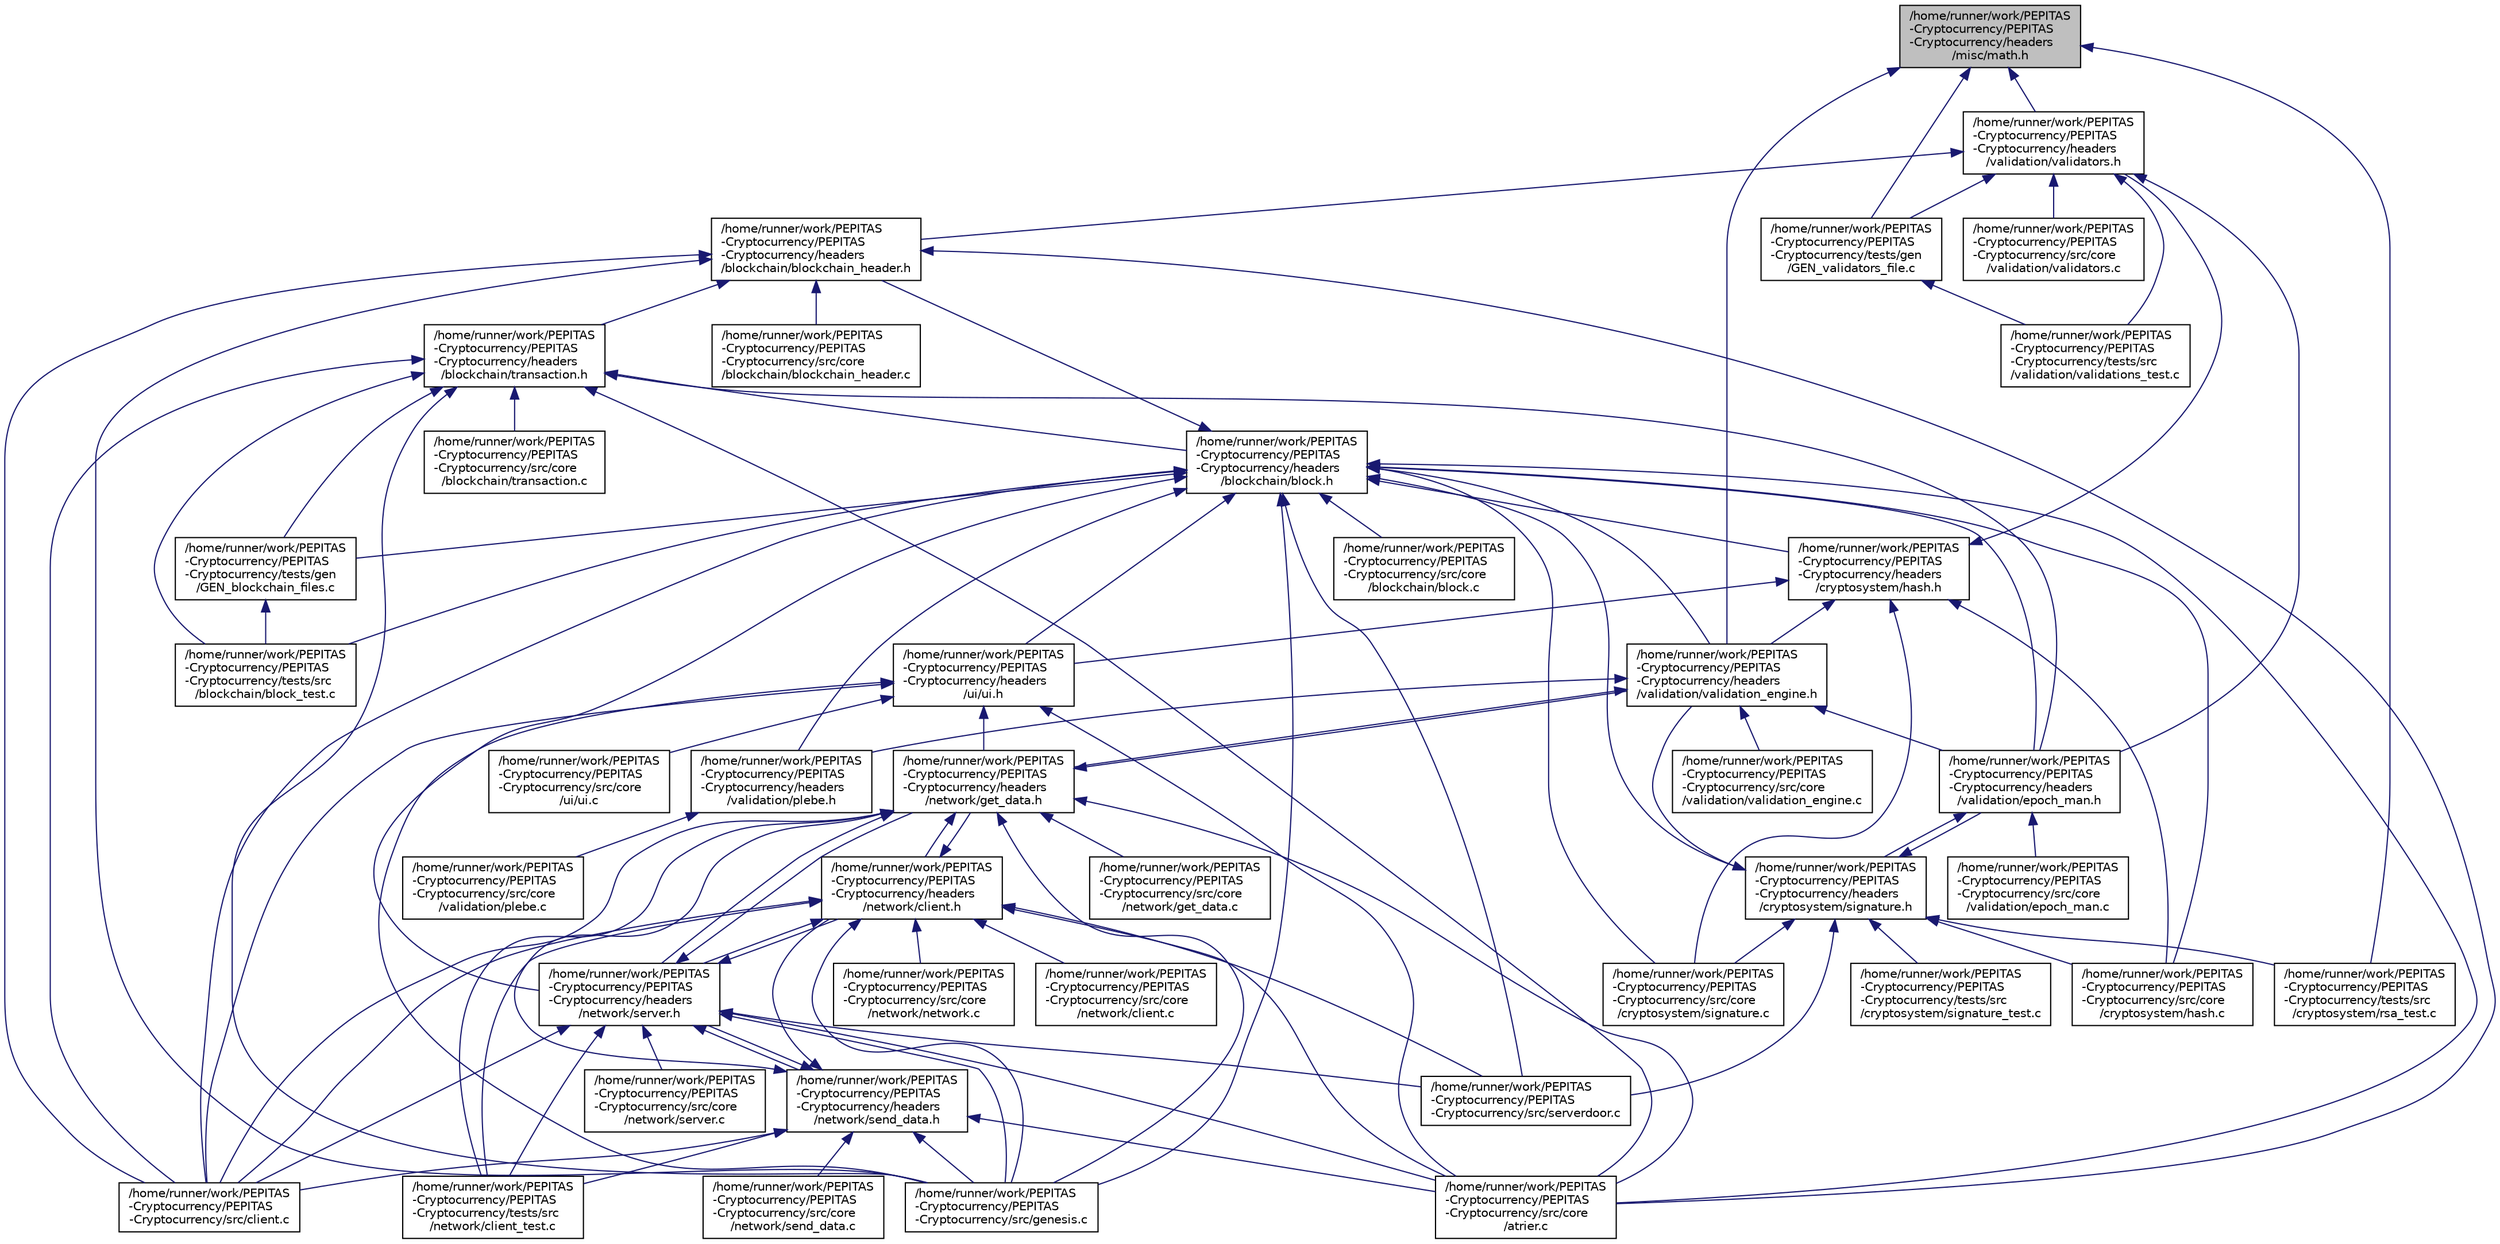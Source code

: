 digraph "/home/runner/work/PEPITAS-Cryptocurrency/PEPITAS-Cryptocurrency/headers/misc/math.h"
{
 // LATEX_PDF_SIZE
  edge [fontname="Helvetica",fontsize="10",labelfontname="Helvetica",labelfontsize="10"];
  node [fontname="Helvetica",fontsize="10",shape=record];
  Node1 [label="/home/runner/work/PEPITAS\l-Cryptocurrency/PEPITAS\l-Cryptocurrency/headers\l/misc/math.h",height=0.2,width=0.4,color="black", fillcolor="grey75", style="filled", fontcolor="black",tooltip=" "];
  Node1 -> Node2 [dir="back",color="midnightblue",fontsize="10",style="solid",fontname="Helvetica"];
  Node2 [label="/home/runner/work/PEPITAS\l-Cryptocurrency/PEPITAS\l-Cryptocurrency/headers\l/validation/validation_engine.h",height=0.2,width=0.4,color="black", fillcolor="white", style="filled",URL="$validation__engine_8h.html",tooltip=" "];
  Node2 -> Node3 [dir="back",color="midnightblue",fontsize="10",style="solid",fontname="Helvetica"];
  Node3 [label="/home/runner/work/PEPITAS\l-Cryptocurrency/PEPITAS\l-Cryptocurrency/headers\l/network/get_data.h",height=0.2,width=0.4,color="black", fillcolor="white", style="filled",URL="$get__data_8h.html",tooltip=" "];
  Node3 -> Node4 [dir="back",color="midnightblue",fontsize="10",style="solid",fontname="Helvetica"];
  Node4 [label="/home/runner/work/PEPITAS\l-Cryptocurrency/PEPITAS\l-Cryptocurrency/headers\l/network/client.h",height=0.2,width=0.4,color="black", fillcolor="white", style="filled",URL="$network_2client_8h.html",tooltip=" "];
  Node4 -> Node3 [dir="back",color="midnightblue",fontsize="10",style="solid",fontname="Helvetica"];
  Node4 -> Node5 [dir="back",color="midnightblue",fontsize="10",style="solid",fontname="Helvetica"];
  Node5 [label="/home/runner/work/PEPITAS\l-Cryptocurrency/PEPITAS\l-Cryptocurrency/headers\l/network/server.h",height=0.2,width=0.4,color="black", fillcolor="white", style="filled",URL="$server_8h.html",tooltip=" "];
  Node5 -> Node4 [dir="back",color="midnightblue",fontsize="10",style="solid",fontname="Helvetica"];
  Node5 -> Node3 [dir="back",color="midnightblue",fontsize="10",style="solid",fontname="Helvetica"];
  Node5 -> Node6 [dir="back",color="midnightblue",fontsize="10",style="solid",fontname="Helvetica"];
  Node6 [label="/home/runner/work/PEPITAS\l-Cryptocurrency/PEPITAS\l-Cryptocurrency/headers\l/network/send_data.h",height=0.2,width=0.4,color="black", fillcolor="white", style="filled",URL="$send__data_8h.html",tooltip=" "];
  Node6 -> Node4 [dir="back",color="midnightblue",fontsize="10",style="solid",fontname="Helvetica"];
  Node6 -> Node3 [dir="back",color="midnightblue",fontsize="10",style="solid",fontname="Helvetica"];
  Node6 -> Node5 [dir="back",color="midnightblue",fontsize="10",style="solid",fontname="Helvetica"];
  Node6 -> Node7 [dir="back",color="midnightblue",fontsize="10",style="solid",fontname="Helvetica"];
  Node7 [label="/home/runner/work/PEPITAS\l-Cryptocurrency/PEPITAS\l-Cryptocurrency/src/client.c",height=0.2,width=0.4,color="black", fillcolor="white", style="filled",URL="$client_8c.html",tooltip=" "];
  Node6 -> Node8 [dir="back",color="midnightblue",fontsize="10",style="solid",fontname="Helvetica"];
  Node8 [label="/home/runner/work/PEPITAS\l-Cryptocurrency/PEPITAS\l-Cryptocurrency/src/core\l/atrier.c",height=0.2,width=0.4,color="black", fillcolor="white", style="filled",URL="$atrier_8c.html",tooltip=" "];
  Node6 -> Node9 [dir="back",color="midnightblue",fontsize="10",style="solid",fontname="Helvetica"];
  Node9 [label="/home/runner/work/PEPITAS\l-Cryptocurrency/PEPITAS\l-Cryptocurrency/src/core\l/network/send_data.c",height=0.2,width=0.4,color="black", fillcolor="white", style="filled",URL="$send__data_8c.html",tooltip=" "];
  Node6 -> Node10 [dir="back",color="midnightblue",fontsize="10",style="solid",fontname="Helvetica"];
  Node10 [label="/home/runner/work/PEPITAS\l-Cryptocurrency/PEPITAS\l-Cryptocurrency/src/genesis.c",height=0.2,width=0.4,color="black", fillcolor="white", style="filled",URL="$genesis_8c.html",tooltip=" "];
  Node6 -> Node11 [dir="back",color="midnightblue",fontsize="10",style="solid",fontname="Helvetica"];
  Node11 [label="/home/runner/work/PEPITAS\l-Cryptocurrency/PEPITAS\l-Cryptocurrency/tests/src\l/network/client_test.c",height=0.2,width=0.4,color="black", fillcolor="white", style="filled",URL="$client__test_8c.html",tooltip=" "];
  Node5 -> Node7 [dir="back",color="midnightblue",fontsize="10",style="solid",fontname="Helvetica"];
  Node5 -> Node8 [dir="back",color="midnightblue",fontsize="10",style="solid",fontname="Helvetica"];
  Node5 -> Node12 [dir="back",color="midnightblue",fontsize="10",style="solid",fontname="Helvetica"];
  Node12 [label="/home/runner/work/PEPITAS\l-Cryptocurrency/PEPITAS\l-Cryptocurrency/src/core\l/network/server.c",height=0.2,width=0.4,color="black", fillcolor="white", style="filled",URL="$server_8c.html",tooltip=" "];
  Node5 -> Node10 [dir="back",color="midnightblue",fontsize="10",style="solid",fontname="Helvetica"];
  Node5 -> Node13 [dir="back",color="midnightblue",fontsize="10",style="solid",fontname="Helvetica"];
  Node13 [label="/home/runner/work/PEPITAS\l-Cryptocurrency/PEPITAS\l-Cryptocurrency/src/serverdoor.c",height=0.2,width=0.4,color="black", fillcolor="white", style="filled",URL="$serverdoor_8c.html",tooltip=" "];
  Node5 -> Node11 [dir="back",color="midnightblue",fontsize="10",style="solid",fontname="Helvetica"];
  Node4 -> Node7 [dir="back",color="midnightblue",fontsize="10",style="solid",fontname="Helvetica"];
  Node4 -> Node8 [dir="back",color="midnightblue",fontsize="10",style="solid",fontname="Helvetica"];
  Node4 -> Node14 [dir="back",color="midnightblue",fontsize="10",style="solid",fontname="Helvetica"];
  Node14 [label="/home/runner/work/PEPITAS\l-Cryptocurrency/PEPITAS\l-Cryptocurrency/src/core\l/network/client.c",height=0.2,width=0.4,color="black", fillcolor="white", style="filled",URL="$core_2network_2client_8c.html",tooltip=" "];
  Node4 -> Node15 [dir="back",color="midnightblue",fontsize="10",style="solid",fontname="Helvetica"];
  Node15 [label="/home/runner/work/PEPITAS\l-Cryptocurrency/PEPITAS\l-Cryptocurrency/src/core\l/network/network.c",height=0.2,width=0.4,color="black", fillcolor="white", style="filled",URL="$network_8c.html",tooltip=" "];
  Node4 -> Node10 [dir="back",color="midnightblue",fontsize="10",style="solid",fontname="Helvetica"];
  Node4 -> Node13 [dir="back",color="midnightblue",fontsize="10",style="solid",fontname="Helvetica"];
  Node4 -> Node11 [dir="back",color="midnightblue",fontsize="10",style="solid",fontname="Helvetica"];
  Node3 -> Node5 [dir="back",color="midnightblue",fontsize="10",style="solid",fontname="Helvetica"];
  Node3 -> Node2 [dir="back",color="midnightblue",fontsize="10",style="solid",fontname="Helvetica"];
  Node3 -> Node7 [dir="back",color="midnightblue",fontsize="10",style="solid",fontname="Helvetica"];
  Node3 -> Node8 [dir="back",color="midnightblue",fontsize="10",style="solid",fontname="Helvetica"];
  Node3 -> Node16 [dir="back",color="midnightblue",fontsize="10",style="solid",fontname="Helvetica"];
  Node16 [label="/home/runner/work/PEPITAS\l-Cryptocurrency/PEPITAS\l-Cryptocurrency/src/core\l/network/get_data.c",height=0.2,width=0.4,color="black", fillcolor="white", style="filled",URL="$get__data_8c.html",tooltip=" "];
  Node3 -> Node10 [dir="back",color="midnightblue",fontsize="10",style="solid",fontname="Helvetica"];
  Node3 -> Node11 [dir="back",color="midnightblue",fontsize="10",style="solid",fontname="Helvetica"];
  Node2 -> Node17 [dir="back",color="midnightblue",fontsize="10",style="solid",fontname="Helvetica"];
  Node17 [label="/home/runner/work/PEPITAS\l-Cryptocurrency/PEPITAS\l-Cryptocurrency/headers\l/validation/epoch_man.h",height=0.2,width=0.4,color="black", fillcolor="white", style="filled",URL="$epoch__man_8h.html",tooltip=" "];
  Node17 -> Node18 [dir="back",color="midnightblue",fontsize="10",style="solid",fontname="Helvetica"];
  Node18 [label="/home/runner/work/PEPITAS\l-Cryptocurrency/PEPITAS\l-Cryptocurrency/headers\l/cryptosystem/signature.h",height=0.2,width=0.4,color="black", fillcolor="white", style="filled",URL="$signature_8h.html",tooltip=" "];
  Node18 -> Node17 [dir="back",color="midnightblue",fontsize="10",style="solid",fontname="Helvetica"];
  Node18 -> Node2 [dir="back",color="midnightblue",fontsize="10",style="solid",fontname="Helvetica"];
  Node18 -> Node19 [dir="back",color="midnightblue",fontsize="10",style="solid",fontname="Helvetica"];
  Node19 [label="/home/runner/work/PEPITAS\l-Cryptocurrency/PEPITAS\l-Cryptocurrency/src/core\l/cryptosystem/hash.c",height=0.2,width=0.4,color="black", fillcolor="white", style="filled",URL="$hash_8c.html",tooltip=" "];
  Node18 -> Node20 [dir="back",color="midnightblue",fontsize="10",style="solid",fontname="Helvetica"];
  Node20 [label="/home/runner/work/PEPITAS\l-Cryptocurrency/PEPITAS\l-Cryptocurrency/src/core\l/cryptosystem/signature.c",height=0.2,width=0.4,color="black", fillcolor="white", style="filled",URL="$signature_8c.html",tooltip=" "];
  Node18 -> Node13 [dir="back",color="midnightblue",fontsize="10",style="solid",fontname="Helvetica"];
  Node18 -> Node21 [dir="back",color="midnightblue",fontsize="10",style="solid",fontname="Helvetica"];
  Node21 [label="/home/runner/work/PEPITAS\l-Cryptocurrency/PEPITAS\l-Cryptocurrency/tests/src\l/cryptosystem/rsa_test.c",height=0.2,width=0.4,color="black", fillcolor="white", style="filled",URL="$rsa__test_8c.html",tooltip=" "];
  Node18 -> Node22 [dir="back",color="midnightblue",fontsize="10",style="solid",fontname="Helvetica"];
  Node22 [label="/home/runner/work/PEPITAS\l-Cryptocurrency/PEPITAS\l-Cryptocurrency/tests/src\l/cryptosystem/signature_test.c",height=0.2,width=0.4,color="black", fillcolor="white", style="filled",URL="$signature__test_8c.html",tooltip=" "];
  Node17 -> Node23 [dir="back",color="midnightblue",fontsize="10",style="solid",fontname="Helvetica"];
  Node23 [label="/home/runner/work/PEPITAS\l-Cryptocurrency/PEPITAS\l-Cryptocurrency/src/core\l/validation/epoch_man.c",height=0.2,width=0.4,color="black", fillcolor="white", style="filled",URL="$epoch__man_8c.html",tooltip=" "];
  Node2 -> Node24 [dir="back",color="midnightblue",fontsize="10",style="solid",fontname="Helvetica"];
  Node24 [label="/home/runner/work/PEPITAS\l-Cryptocurrency/PEPITAS\l-Cryptocurrency/headers\l/validation/plebe.h",height=0.2,width=0.4,color="black", fillcolor="white", style="filled",URL="$plebe_8h.html",tooltip=" "];
  Node24 -> Node25 [dir="back",color="midnightblue",fontsize="10",style="solid",fontname="Helvetica"];
  Node25 [label="/home/runner/work/PEPITAS\l-Cryptocurrency/PEPITAS\l-Cryptocurrency/src/core\l/validation/plebe.c",height=0.2,width=0.4,color="black", fillcolor="white", style="filled",URL="$plebe_8c.html",tooltip=" "];
  Node2 -> Node26 [dir="back",color="midnightblue",fontsize="10",style="solid",fontname="Helvetica"];
  Node26 [label="/home/runner/work/PEPITAS\l-Cryptocurrency/PEPITAS\l-Cryptocurrency/src/core\l/validation/validation_engine.c",height=0.2,width=0.4,color="black", fillcolor="white", style="filled",URL="$validation__engine_8c.html",tooltip=" "];
  Node1 -> Node27 [dir="back",color="midnightblue",fontsize="10",style="solid",fontname="Helvetica"];
  Node27 [label="/home/runner/work/PEPITAS\l-Cryptocurrency/PEPITAS\l-Cryptocurrency/headers\l/validation/validators.h",height=0.2,width=0.4,color="black", fillcolor="white", style="filled",URL="$validators_8h.html",tooltip=" "];
  Node27 -> Node28 [dir="back",color="midnightblue",fontsize="10",style="solid",fontname="Helvetica"];
  Node28 [label="/home/runner/work/PEPITAS\l-Cryptocurrency/PEPITAS\l-Cryptocurrency/headers\l/blockchain/blockchain_header.h",height=0.2,width=0.4,color="black", fillcolor="white", style="filled",URL="$blockchain__header_8h.html",tooltip=" "];
  Node28 -> Node29 [dir="back",color="midnightblue",fontsize="10",style="solid",fontname="Helvetica"];
  Node29 [label="/home/runner/work/PEPITAS\l-Cryptocurrency/PEPITAS\l-Cryptocurrency/headers\l/blockchain/transaction.h",height=0.2,width=0.4,color="black", fillcolor="white", style="filled",URL="$transaction_8h.html",tooltip=" "];
  Node29 -> Node30 [dir="back",color="midnightblue",fontsize="10",style="solid",fontname="Helvetica"];
  Node30 [label="/home/runner/work/PEPITAS\l-Cryptocurrency/PEPITAS\l-Cryptocurrency/headers\l/blockchain/block.h",height=0.2,width=0.4,color="black", fillcolor="white", style="filled",URL="$block_8h.html",tooltip=" "];
  Node30 -> Node28 [dir="back",color="midnightblue",fontsize="10",style="solid",fontname="Helvetica"];
  Node30 -> Node31 [dir="back",color="midnightblue",fontsize="10",style="solid",fontname="Helvetica"];
  Node31 [label="/home/runner/work/PEPITAS\l-Cryptocurrency/PEPITAS\l-Cryptocurrency/headers\l/cryptosystem/hash.h",height=0.2,width=0.4,color="black", fillcolor="white", style="filled",URL="$hash_8h.html",tooltip=" "];
  Node31 -> Node32 [dir="back",color="midnightblue",fontsize="10",style="solid",fontname="Helvetica"];
  Node32 [label="/home/runner/work/PEPITAS\l-Cryptocurrency/PEPITAS\l-Cryptocurrency/headers\l/ui/ui.h",height=0.2,width=0.4,color="black", fillcolor="white", style="filled",URL="$ui_8h.html",tooltip=" "];
  Node32 -> Node3 [dir="back",color="midnightblue",fontsize="10",style="solid",fontname="Helvetica"];
  Node32 -> Node7 [dir="back",color="midnightblue",fontsize="10",style="solid",fontname="Helvetica"];
  Node32 -> Node8 [dir="back",color="midnightblue",fontsize="10",style="solid",fontname="Helvetica"];
  Node32 -> Node33 [dir="back",color="midnightblue",fontsize="10",style="solid",fontname="Helvetica"];
  Node33 [label="/home/runner/work/PEPITAS\l-Cryptocurrency/PEPITAS\l-Cryptocurrency/src/core\l/ui/ui.c",height=0.2,width=0.4,color="black", fillcolor="white", style="filled",URL="$ui_8c.html",tooltip=" "];
  Node32 -> Node10 [dir="back",color="midnightblue",fontsize="10",style="solid",fontname="Helvetica"];
  Node31 -> Node2 [dir="back",color="midnightblue",fontsize="10",style="solid",fontname="Helvetica"];
  Node31 -> Node27 [dir="back",color="midnightblue",fontsize="10",style="solid",fontname="Helvetica"];
  Node31 -> Node19 [dir="back",color="midnightblue",fontsize="10",style="solid",fontname="Helvetica"];
  Node31 -> Node20 [dir="back",color="midnightblue",fontsize="10",style="solid",fontname="Helvetica"];
  Node30 -> Node18 [dir="back",color="midnightblue",fontsize="10",style="solid",fontname="Helvetica"];
  Node30 -> Node5 [dir="back",color="midnightblue",fontsize="10",style="solid",fontname="Helvetica"];
  Node30 -> Node32 [dir="back",color="midnightblue",fontsize="10",style="solid",fontname="Helvetica"];
  Node30 -> Node17 [dir="back",color="midnightblue",fontsize="10",style="solid",fontname="Helvetica"];
  Node30 -> Node24 [dir="back",color="midnightblue",fontsize="10",style="solid",fontname="Helvetica"];
  Node30 -> Node2 [dir="back",color="midnightblue",fontsize="10",style="solid",fontname="Helvetica"];
  Node30 -> Node7 [dir="back",color="midnightblue",fontsize="10",style="solid",fontname="Helvetica"];
  Node30 -> Node8 [dir="back",color="midnightblue",fontsize="10",style="solid",fontname="Helvetica"];
  Node30 -> Node34 [dir="back",color="midnightblue",fontsize="10",style="solid",fontname="Helvetica"];
  Node34 [label="/home/runner/work/PEPITAS\l-Cryptocurrency/PEPITAS\l-Cryptocurrency/src/core\l/blockchain/block.c",height=0.2,width=0.4,color="black", fillcolor="white", style="filled",URL="$block_8c.html",tooltip=" "];
  Node30 -> Node19 [dir="back",color="midnightblue",fontsize="10",style="solid",fontname="Helvetica"];
  Node30 -> Node20 [dir="back",color="midnightblue",fontsize="10",style="solid",fontname="Helvetica"];
  Node30 -> Node10 [dir="back",color="midnightblue",fontsize="10",style="solid",fontname="Helvetica"];
  Node30 -> Node13 [dir="back",color="midnightblue",fontsize="10",style="solid",fontname="Helvetica"];
  Node30 -> Node35 [dir="back",color="midnightblue",fontsize="10",style="solid",fontname="Helvetica"];
  Node35 [label="/home/runner/work/PEPITAS\l-Cryptocurrency/PEPITAS\l-Cryptocurrency/tests/gen\l/GEN_blockchain_files.c",height=0.2,width=0.4,color="black", fillcolor="white", style="filled",URL="$_g_e_n__blockchain__files_8c.html",tooltip=" "];
  Node35 -> Node36 [dir="back",color="midnightblue",fontsize="10",style="solid",fontname="Helvetica"];
  Node36 [label="/home/runner/work/PEPITAS\l-Cryptocurrency/PEPITAS\l-Cryptocurrency/tests/src\l/blockchain/block_test.c",height=0.2,width=0.4,color="black", fillcolor="white", style="filled",URL="$block__test_8c.html",tooltip=" "];
  Node30 -> Node36 [dir="back",color="midnightblue",fontsize="10",style="solid",fontname="Helvetica"];
  Node29 -> Node17 [dir="back",color="midnightblue",fontsize="10",style="solid",fontname="Helvetica"];
  Node29 -> Node7 [dir="back",color="midnightblue",fontsize="10",style="solid",fontname="Helvetica"];
  Node29 -> Node8 [dir="back",color="midnightblue",fontsize="10",style="solid",fontname="Helvetica"];
  Node29 -> Node37 [dir="back",color="midnightblue",fontsize="10",style="solid",fontname="Helvetica"];
  Node37 [label="/home/runner/work/PEPITAS\l-Cryptocurrency/PEPITAS\l-Cryptocurrency/src/core\l/blockchain/transaction.c",height=0.2,width=0.4,color="black", fillcolor="white", style="filled",URL="$transaction_8c.html",tooltip=" "];
  Node29 -> Node10 [dir="back",color="midnightblue",fontsize="10",style="solid",fontname="Helvetica"];
  Node29 -> Node35 [dir="back",color="midnightblue",fontsize="10",style="solid",fontname="Helvetica"];
  Node29 -> Node36 [dir="back",color="midnightblue",fontsize="10",style="solid",fontname="Helvetica"];
  Node28 -> Node7 [dir="back",color="midnightblue",fontsize="10",style="solid",fontname="Helvetica"];
  Node28 -> Node8 [dir="back",color="midnightblue",fontsize="10",style="solid",fontname="Helvetica"];
  Node28 -> Node38 [dir="back",color="midnightblue",fontsize="10",style="solid",fontname="Helvetica"];
  Node38 [label="/home/runner/work/PEPITAS\l-Cryptocurrency/PEPITAS\l-Cryptocurrency/src/core\l/blockchain/blockchain_header.c",height=0.2,width=0.4,color="black", fillcolor="white", style="filled",URL="$blockchain__header_8c.html",tooltip=" "];
  Node28 -> Node10 [dir="back",color="midnightblue",fontsize="10",style="solid",fontname="Helvetica"];
  Node27 -> Node17 [dir="back",color="midnightblue",fontsize="10",style="solid",fontname="Helvetica"];
  Node27 -> Node39 [dir="back",color="midnightblue",fontsize="10",style="solid",fontname="Helvetica"];
  Node39 [label="/home/runner/work/PEPITAS\l-Cryptocurrency/PEPITAS\l-Cryptocurrency/src/core\l/validation/validators.c",height=0.2,width=0.4,color="black", fillcolor="white", style="filled",URL="$validators_8c.html",tooltip=" "];
  Node27 -> Node40 [dir="back",color="midnightblue",fontsize="10",style="solid",fontname="Helvetica"];
  Node40 [label="/home/runner/work/PEPITAS\l-Cryptocurrency/PEPITAS\l-Cryptocurrency/tests/gen\l/GEN_validators_file.c",height=0.2,width=0.4,color="black", fillcolor="white", style="filled",URL="$_g_e_n__validators__file_8c.html",tooltip=" "];
  Node40 -> Node41 [dir="back",color="midnightblue",fontsize="10",style="solid",fontname="Helvetica"];
  Node41 [label="/home/runner/work/PEPITAS\l-Cryptocurrency/PEPITAS\l-Cryptocurrency/tests/src\l/validation/validations_test.c",height=0.2,width=0.4,color="black", fillcolor="white", style="filled",URL="$validations__test_8c.html",tooltip=" "];
  Node27 -> Node41 [dir="back",color="midnightblue",fontsize="10",style="solid",fontname="Helvetica"];
  Node1 -> Node40 [dir="back",color="midnightblue",fontsize="10",style="solid",fontname="Helvetica"];
  Node1 -> Node21 [dir="back",color="midnightblue",fontsize="10",style="solid",fontname="Helvetica"];
}
